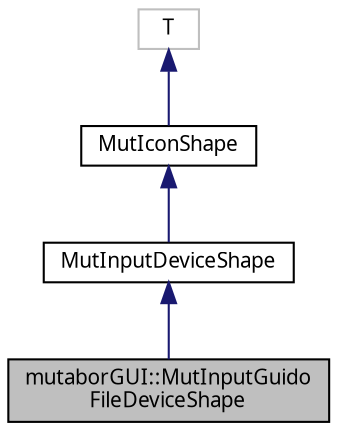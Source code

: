 digraph "mutaborGUI::MutInputGuidoFileDeviceShape"
{
  edge [fontname="Sans",fontsize="10",labelfontname="Sans",labelfontsize="10"];
  node [fontname="Sans",fontsize="10",shape=record];
  Node0 [label="mutaborGUI::MutInputGuido\lFileDeviceShape",height=0.2,width=0.4,color="black", fillcolor="grey75", style="filled", fontcolor="black"];
  Node1 -> Node0 [dir="back",color="midnightblue",fontsize="10",style="solid",fontname="Sans"];
  Node1 [label="MutInputDeviceShape",height=0.2,width=0.4,color="black", fillcolor="white", style="filled",URL="$d3/d4c/classmutaborGUI_1_1MutDeviceShape.html"];
  Node2 -> Node1 [dir="back",color="midnightblue",fontsize="10",style="solid",fontname="Sans"];
  Node2 [label="MutIconShape",height=0.2,width=0.4,color="black", fillcolor="white", style="filled",URL="$d5/d12/classMutIconShapeClass.html",tooltip="An icon control with static text. "];
  Node3 -> Node2 [dir="back",color="midnightblue",fontsize="10",style="solid",fontname="Sans"];
  Node3 [label="T",height=0.2,width=0.4,color="grey75", fillcolor="white", style="filled"];
}
